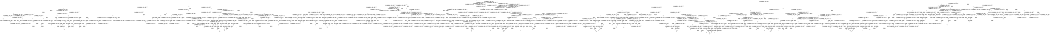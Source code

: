 digraph BCG {
size = "7, 10.5";
center = TRUE;
node [shape = circle];
0 [peripheries = 2];
0 -> 1 [label = "EX !0 !ATOMIC_EXCH_BRANCH (1, +1, TRUE, +0, 2, TRUE) !{0}"];
0 -> 2 [label = "EX !2 !ATOMIC_EXCH_BRANCH (1, +0, FALSE, +0, 1, TRUE) !{0}"];
0 -> 3 [label = "EX !1 !ATOMIC_EXCH_BRANCH (1, +0, TRUE, +0, 1, TRUE) !{0}"];
0 -> 4 [label = "EX !0 !ATOMIC_EXCH_BRANCH (1, +1, TRUE, +0, 2, TRUE) !{0}"];
1 -> 5 [label = "EX !2 !ATOMIC_EXCH_BRANCH (1, +0, FALSE, +0, 1, FALSE) !{0}"];
1 -> 6 [label = "EX !1 !ATOMIC_EXCH_BRANCH (1, +0, TRUE, +0, 1, FALSE) !{0}"];
1 -> 7 [label = "TERMINATE !0"];
2 -> 2 [label = "EX !2 !ATOMIC_EXCH_BRANCH (1, +0, FALSE, +0, 1, TRUE) !{0, 2}"];
2 -> 8 [label = "EX !0 !ATOMIC_EXCH_BRANCH (1, +1, TRUE, +0, 2, TRUE) !{0, 2}"];
2 -> 9 [label = "EX !1 !ATOMIC_EXCH_BRANCH (1, +0, TRUE, +0, 1, TRUE) !{0, 2}"];
2 -> 10 [label = "EX !0 !ATOMIC_EXCH_BRANCH (1, +1, TRUE, +0, 2, TRUE) !{0, 2}"];
3 -> 3 [label = "EX !1 !ATOMIC_EXCH_BRANCH (1, +0, TRUE, +0, 1, TRUE) !{0, 1}"];
3 -> 11 [label = "EX !0 !ATOMIC_EXCH_BRANCH (1, +1, TRUE, +0, 2, TRUE) !{0, 1}"];
3 -> 12 [label = "EX !2 !ATOMIC_EXCH_BRANCH (1, +0, FALSE, +0, 1, TRUE) !{0, 1}"];
3 -> 13 [label = "EX !0 !ATOMIC_EXCH_BRANCH (1, +1, TRUE, +0, 2, TRUE) !{0, 1}"];
4 -> 14 [label = "EX !2 !ATOMIC_EXCH_BRANCH (1, +0, FALSE, +0, 1, FALSE) !{0}"];
4 -> 15 [label = "EX !1 !ATOMIC_EXCH_BRANCH (1, +0, TRUE, +0, 1, FALSE) !{0}"];
4 -> 16 [label = "TERMINATE !0"];
5 -> 17 [label = "EX !1 !ATOMIC_EXCH_BRANCH (1, +0, TRUE, +0, 1, FALSE) !{0, 2}"];
5 -> 18 [label = "TERMINATE !0"];
5 -> 19 [label = "TERMINATE !2"];
6 -> 20 [label = "EX !1 !ATOMIC_EXCH_BRANCH (1, +1, TRUE, +0, 3, TRUE) !{0, 1}"];
6 -> 21 [label = "EX !2 !ATOMIC_EXCH_BRANCH (1, +0, FALSE, +0, 1, TRUE) !{0, 1}"];
6 -> 22 [label = "TERMINATE !0"];
7 -> 23 [label = "EX !1 !ATOMIC_EXCH_BRANCH (1, +0, TRUE, +0, 1, FALSE) !{1}"];
7 -> 24 [label = "EX !2 !ATOMIC_EXCH_BRANCH (1, +0, FALSE, +0, 1, FALSE) !{1}"];
7 -> 25 [label = "EX !1 !ATOMIC_EXCH_BRANCH (1, +0, TRUE, +0, 1, FALSE) !{1}"];
8 -> 5 [label = "EX !2 !ATOMIC_EXCH_BRANCH (1, +0, FALSE, +0, 1, FALSE) !{0, 2}"];
8 -> 26 [label = "EX !1 !ATOMIC_EXCH_BRANCH (1, +0, TRUE, +0, 1, FALSE) !{0, 2}"];
8 -> 27 [label = "TERMINATE !0"];
9 -> 9 [label = "EX !1 !ATOMIC_EXCH_BRANCH (1, +0, TRUE, +0, 1, TRUE) !{0, 1, 2}"];
9 -> 12 [label = "EX !2 !ATOMIC_EXCH_BRANCH (1, +0, FALSE, +0, 1, TRUE) !{0, 1, 2}"];
9 -> 28 [label = "EX !0 !ATOMIC_EXCH_BRANCH (1, +1, TRUE, +0, 2, TRUE) !{0, 1, 2}"];
9 -> 29 [label = "EX !0 !ATOMIC_EXCH_BRANCH (1, +1, TRUE, +0, 2, TRUE) !{0, 1, 2}"];
10 -> 30 [label = "EX !2 !ATOMIC_EXCH_BRANCH (1, +0, FALSE, +0, 1, FALSE) !{0, 2}"];
10 -> 31 [label = "EX !2 !ATOMIC_EXCH_BRANCH (1, +0, FALSE, +0, 1, FALSE) !{0, 2}"];
10 -> 32 [label = "EX !1 !ATOMIC_EXCH_BRANCH (1, +0, TRUE, +0, 1, FALSE) !{0, 2}"];
10 -> 33 [label = "TERMINATE !0"];
11 -> 6 [label = "EX !1 !ATOMIC_EXCH_BRANCH (1, +0, TRUE, +0, 1, FALSE) !{0, 1}"];
11 -> 34 [label = "EX !2 !ATOMIC_EXCH_BRANCH (1, +0, FALSE, +0, 1, FALSE) !{0, 1}"];
11 -> 35 [label = "TERMINATE !0"];
12 -> 9 [label = "EX !1 !ATOMIC_EXCH_BRANCH (1, +0, TRUE, +0, 1, TRUE) !{0, 1, 2}"];
12 -> 12 [label = "EX !2 !ATOMIC_EXCH_BRANCH (1, +0, FALSE, +0, 1, TRUE) !{0, 1, 2}"];
12 -> 28 [label = "EX !0 !ATOMIC_EXCH_BRANCH (1, +1, TRUE, +0, 2, TRUE) !{0, 1, 2}"];
12 -> 29 [label = "EX !0 !ATOMIC_EXCH_BRANCH (1, +1, TRUE, +0, 2, TRUE) !{0, 1, 2}"];
13 -> 36 [label = "EX !1 !ATOMIC_EXCH_BRANCH (1, +0, TRUE, +0, 1, FALSE) !{0, 1}"];
13 -> 37 [label = "EX !1 !ATOMIC_EXCH_BRANCH (1, +0, TRUE, +0, 1, FALSE) !{0, 1}"];
13 -> 38 [label = "EX !2 !ATOMIC_EXCH_BRANCH (1, +0, FALSE, +0, 1, FALSE) !{0, 1}"];
13 -> 39 [label = "TERMINATE !0"];
14 -> 40 [label = "EX !1 !ATOMIC_EXCH_BRANCH (1, +0, TRUE, +0, 1, FALSE) !{0, 2}"];
14 -> 41 [label = "TERMINATE !0"];
14 -> 42 [label = "TERMINATE !2"];
15 -> 43 [label = "EX !1 !ATOMIC_EXCH_BRANCH (1, +1, TRUE, +0, 3, TRUE) !{0, 1}"];
15 -> 44 [label = "EX !2 !ATOMIC_EXCH_BRANCH (1, +0, FALSE, +0, 1, TRUE) !{0, 1}"];
15 -> 45 [label = "TERMINATE !0"];
16 -> 46 [label = "EX !1 !ATOMIC_EXCH_BRANCH (1, +0, TRUE, +0, 1, FALSE) !{1}"];
16 -> 47 [label = "EX !2 !ATOMIC_EXCH_BRANCH (1, +0, FALSE, +0, 1, FALSE) !{1}"];
17 -> 48 [label = "EX !1 !ATOMIC_EXCH_BRANCH (1, +1, TRUE, +0, 3, TRUE) !{0, 1, 2}"];
17 -> 49 [label = "TERMINATE !0"];
17 -> 50 [label = "TERMINATE !2"];
18 -> 51 [label = "EX !1 !ATOMIC_EXCH_BRANCH (1, +0, TRUE, +0, 1, FALSE) !{1, 2}"];
18 -> 52 [label = "TERMINATE !2"];
18 -> 53 [label = "EX !1 !ATOMIC_EXCH_BRANCH (1, +0, TRUE, +0, 1, FALSE) !{1, 2}"];
19 -> 54 [label = "EX !1 !ATOMIC_EXCH_BRANCH (1, +0, TRUE, +0, 1, FALSE) !{0}"];
19 -> 55 [label = "TERMINATE !0"];
20 -> 56 [label = "EX !2 !ATOMIC_EXCH_BRANCH (1, +0, FALSE, +0, 1, FALSE) !{0, 1}"];
20 -> 57 [label = "TERMINATE !0"];
20 -> 58 [label = "TERMINATE !1"];
21 -> 59 [label = "EX !1 !ATOMIC_EXCH_BRANCH (1, +1, TRUE, +0, 3, TRUE) !{0, 1, 2}"];
21 -> 21 [label = "EX !2 !ATOMIC_EXCH_BRANCH (1, +0, FALSE, +0, 1, TRUE) !{0, 1, 2}"];
21 -> 60 [label = "TERMINATE !0"];
22 -> 61 [label = "EX !1 !ATOMIC_EXCH_BRANCH (1, +1, TRUE, +0, 3, TRUE) !{1}"];
22 -> 62 [label = "EX !2 !ATOMIC_EXCH_BRANCH (1, +0, FALSE, +0, 1, TRUE) !{1}"];
22 -> 63 [label = "EX !1 !ATOMIC_EXCH_BRANCH (1, +1, TRUE, +0, 3, TRUE) !{1}"];
23 -> 61 [label = "EX !1 !ATOMIC_EXCH_BRANCH (1, +1, TRUE, +0, 3, TRUE) !{1}"];
23 -> 62 [label = "EX !2 !ATOMIC_EXCH_BRANCH (1, +0, FALSE, +0, 1, TRUE) !{1}"];
23 -> 63 [label = "EX !1 !ATOMIC_EXCH_BRANCH (1, +1, TRUE, +0, 3, TRUE) !{1}"];
24 -> 51 [label = "EX !1 !ATOMIC_EXCH_BRANCH (1, +0, TRUE, +0, 1, FALSE) !{1, 2}"];
24 -> 52 [label = "TERMINATE !2"];
24 -> 53 [label = "EX !1 !ATOMIC_EXCH_BRANCH (1, +0, TRUE, +0, 1, FALSE) !{1, 2}"];
25 -> 64 [label = "EX !2 !ATOMIC_EXCH_BRANCH (1, +0, FALSE, +0, 1, TRUE) !{1}"];
25 -> 63 [label = "EX !1 !ATOMIC_EXCH_BRANCH (1, +1, TRUE, +0, 3, TRUE) !{1}"];
26 -> 59 [label = "EX !1 !ATOMIC_EXCH_BRANCH (1, +1, TRUE, +0, 3, TRUE) !{0, 1, 2}"];
26 -> 21 [label = "EX !2 !ATOMIC_EXCH_BRANCH (1, +0, FALSE, +0, 1, TRUE) !{0, 1, 2}"];
26 -> 60 [label = "TERMINATE !0"];
27 -> 24 [label = "EX !2 !ATOMIC_EXCH_BRANCH (1, +0, FALSE, +0, 1, FALSE) !{1, 2}"];
27 -> 65 [label = "EX !1 !ATOMIC_EXCH_BRANCH (1, +0, TRUE, +0, 1, FALSE) !{1, 2}"];
27 -> 66 [label = "EX !1 !ATOMIC_EXCH_BRANCH (1, +0, TRUE, +0, 1, FALSE) !{1, 2}"];
28 -> 26 [label = "EX !1 !ATOMIC_EXCH_BRANCH (1, +0, TRUE, +0, 1, FALSE) !{0, 1, 2}"];
28 -> 34 [label = "EX !2 !ATOMIC_EXCH_BRANCH (1, +0, FALSE, +0, 1, FALSE) !{0, 1, 2}"];
28 -> 67 [label = "TERMINATE !0"];
29 -> 68 [label = "EX !1 !ATOMIC_EXCH_BRANCH (1, +0, TRUE, +0, 1, FALSE) !{0, 1, 2}"];
29 -> 69 [label = "EX !1 !ATOMIC_EXCH_BRANCH (1, +0, TRUE, +0, 1, FALSE) !{0, 1, 2}"];
29 -> 70 [label = "EX !2 !ATOMIC_EXCH_BRANCH (1, +0, FALSE, +0, 1, FALSE) !{0, 1, 2}"];
29 -> 71 [label = "TERMINATE !0"];
30 -> 72 [label = "EX !1 !ATOMIC_EXCH_BRANCH (1, +0, TRUE, +0, 1, FALSE) !{0, 2}"];
30 -> 73 [label = "TERMINATE !0"];
30 -> 74 [label = "TERMINATE !2"];
31 -> 75 [label = "EX !1 !ATOMIC_EXCH_BRANCH (1, +0, TRUE, +0, 1, FALSE) !{0, 2}"];
31 -> 76 [label = "TERMINATE !0"];
31 -> 77 [label = "TERMINATE !2"];
32 -> 78 [label = "EX !1 !ATOMIC_EXCH_BRANCH (1, +1, TRUE, +0, 3, TRUE) !{0, 1, 2}"];
32 -> 79 [label = "EX !2 !ATOMIC_EXCH_BRANCH (1, +0, FALSE, +0, 1, TRUE) !{0, 1, 2}"];
32 -> 80 [label = "TERMINATE !0"];
33 -> 81 [label = "EX !2 !ATOMIC_EXCH_BRANCH (1, +0, FALSE, +0, 1, FALSE) !{1, 2}"];
33 -> 82 [label = "EX !1 !ATOMIC_EXCH_BRANCH (1, +0, TRUE, +0, 1, FALSE) !{1, 2}"];
34 -> 17 [label = "EX !1 !ATOMIC_EXCH_BRANCH (1, +0, TRUE, +0, 1, FALSE) !{0, 1, 2}"];
34 -> 83 [label = "TERMINATE !0"];
34 -> 84 [label = "TERMINATE !2"];
35 -> 23 [label = "EX !1 !ATOMIC_EXCH_BRANCH (1, +0, TRUE, +0, 1, FALSE) !{1}"];
35 -> 85 [label = "EX !2 !ATOMIC_EXCH_BRANCH (1, +0, FALSE, +0, 1, FALSE) !{1}"];
35 -> 25 [label = "EX !1 !ATOMIC_EXCH_BRANCH (1, +0, TRUE, +0, 1, FALSE) !{1}"];
36 -> 86 [label = "EX !1 !ATOMIC_EXCH_BRANCH (1, +1, TRUE, +0, 3, TRUE) !{0, 1}"];
36 -> 87 [label = "EX !2 !ATOMIC_EXCH_BRANCH (1, +0, FALSE, +0, 1, TRUE) !{0, 1}"];
36 -> 88 [label = "TERMINATE !0"];
37 -> 86 [label = "EX !1 !ATOMIC_EXCH_BRANCH (1, +1, TRUE, +0, 3, TRUE) !{0, 1}"];
37 -> 89 [label = "EX !1 !ATOMIC_EXCH_BRANCH (1, +1, TRUE, +0, 3, TRUE) !{0, 1}"];
37 -> 90 [label = "EX !2 !ATOMIC_EXCH_BRANCH (1, +0, FALSE, +0, 1, TRUE) !{0, 1}"];
37 -> 91 [label = "TERMINATE !0"];
38 -> 92 [label = "EX !1 !ATOMIC_EXCH_BRANCH (1, +0, TRUE, +0, 1, FALSE) !{0, 1, 2}"];
38 -> 93 [label = "TERMINATE !0"];
38 -> 94 [label = "TERMINATE !2"];
39 -> 95 [label = "EX !1 !ATOMIC_EXCH_BRANCH (1, +0, TRUE, +0, 1, FALSE) !{1}"];
39 -> 96 [label = "EX !2 !ATOMIC_EXCH_BRANCH (1, +0, FALSE, +0, 1, FALSE) !{1}"];
40 -> 97 [label = "EX !1 !ATOMIC_EXCH_BRANCH (1, +1, TRUE, +0, 3, TRUE) !{0, 1, 2}"];
40 -> 98 [label = "TERMINATE !0"];
40 -> 99 [label = "TERMINATE !2"];
41 -> 100 [label = "EX !1 !ATOMIC_EXCH_BRANCH (1, +0, TRUE, +0, 1, FALSE) !{1, 2}"];
41 -> 101 [label = "TERMINATE !2"];
42 -> 102 [label = "EX !1 !ATOMIC_EXCH_BRANCH (1, +0, TRUE, +0, 1, FALSE) !{0}"];
42 -> 103 [label = "TERMINATE !0"];
43 -> 104 [label = "EX !2 !ATOMIC_EXCH_BRANCH (1, +0, FALSE, +0, 1, FALSE) !{0, 1}"];
43 -> 105 [label = "TERMINATE !0"];
43 -> 106 [label = "TERMINATE !1"];
44 -> 107 [label = "EX !1 !ATOMIC_EXCH_BRANCH (1, +1, TRUE, +0, 3, TRUE) !{0, 1, 2}"];
44 -> 44 [label = "EX !2 !ATOMIC_EXCH_BRANCH (1, +0, FALSE, +0, 1, TRUE) !{0, 1, 2}"];
44 -> 108 [label = "TERMINATE !0"];
45 -> 109 [label = "EX !1 !ATOMIC_EXCH_BRANCH (1, +1, TRUE, +0, 3, TRUE) !{1}"];
45 -> 110 [label = "EX !2 !ATOMIC_EXCH_BRANCH (1, +0, FALSE, +0, 1, TRUE) !{1}"];
46 -> 109 [label = "EX !1 !ATOMIC_EXCH_BRANCH (1, +1, TRUE, +0, 3, TRUE) !{1}"];
46 -> 110 [label = "EX !2 !ATOMIC_EXCH_BRANCH (1, +0, FALSE, +0, 1, TRUE) !{1}"];
47 -> 100 [label = "EX !1 !ATOMIC_EXCH_BRANCH (1, +0, TRUE, +0, 1, FALSE) !{1, 2}"];
47 -> 101 [label = "TERMINATE !2"];
48 -> 111 [label = "TERMINATE !0"];
48 -> 112 [label = "TERMINATE !2"];
48 -> 113 [label = "TERMINATE !1"];
49 -> 114 [label = "EX !1 !ATOMIC_EXCH_BRANCH (1, +1, TRUE, +0, 3, TRUE) !{1, 2}"];
49 -> 115 [label = "TERMINATE !2"];
49 -> 116 [label = "EX !1 !ATOMIC_EXCH_BRANCH (1, +1, TRUE, +0, 3, TRUE) !{1, 2}"];
50 -> 117 [label = "EX !1 !ATOMIC_EXCH_BRANCH (1, +1, TRUE, +0, 3, TRUE) !{0, 1}"];
50 -> 118 [label = "TERMINATE !0"];
51 -> 114 [label = "EX !1 !ATOMIC_EXCH_BRANCH (1, +1, TRUE, +0, 3, TRUE) !{1, 2}"];
51 -> 115 [label = "TERMINATE !2"];
51 -> 116 [label = "EX !1 !ATOMIC_EXCH_BRANCH (1, +1, TRUE, +0, 3, TRUE) !{1, 2}"];
52 -> 119 [label = "EX !1 !ATOMIC_EXCH_BRANCH (1, +0, TRUE, +0, 1, FALSE) !{1}"];
52 -> 120 [label = "EX !1 !ATOMIC_EXCH_BRANCH (1, +0, TRUE, +0, 1, FALSE) !{1}"];
53 -> 116 [label = "EX !1 !ATOMIC_EXCH_BRANCH (1, +1, TRUE, +0, 3, TRUE) !{1, 2}"];
53 -> 121 [label = "TERMINATE !2"];
54 -> 117 [label = "EX !1 !ATOMIC_EXCH_BRANCH (1, +1, TRUE, +0, 3, TRUE) !{0, 1}"];
54 -> 118 [label = "TERMINATE !0"];
55 -> 119 [label = "EX !1 !ATOMIC_EXCH_BRANCH (1, +0, TRUE, +0, 1, FALSE) !{1}"];
55 -> 120 [label = "EX !1 !ATOMIC_EXCH_BRANCH (1, +0, TRUE, +0, 1, FALSE) !{1}"];
56 -> 111 [label = "TERMINATE !0"];
56 -> 112 [label = "TERMINATE !2"];
56 -> 113 [label = "TERMINATE !1"];
57 -> 122 [label = "EX !2 !ATOMIC_EXCH_BRANCH (1, +0, FALSE, +0, 1, FALSE) !{1}"];
57 -> 123 [label = "TERMINATE !1"];
58 -> 124 [label = "EX !2 !ATOMIC_EXCH_BRANCH (1, +0, FALSE, +0, 1, FALSE) !{0}"];
58 -> 125 [label = "TERMINATE !0"];
59 -> 56 [label = "EX !2 !ATOMIC_EXCH_BRANCH (1, +0, FALSE, +0, 1, FALSE) !{0, 1, 2}"];
59 -> 126 [label = "TERMINATE !0"];
59 -> 127 [label = "TERMINATE !1"];
60 -> 128 [label = "EX !1 !ATOMIC_EXCH_BRANCH (1, +1, TRUE, +0, 3, TRUE) !{1, 2}"];
60 -> 62 [label = "EX !2 !ATOMIC_EXCH_BRANCH (1, +0, FALSE, +0, 1, TRUE) !{1, 2}"];
60 -> 129 [label = "EX !1 !ATOMIC_EXCH_BRANCH (1, +1, TRUE, +0, 3, TRUE) !{1, 2}"];
61 -> 122 [label = "EX !2 !ATOMIC_EXCH_BRANCH (1, +0, FALSE, +0, 1, FALSE) !{1}"];
61 -> 123 [label = "TERMINATE !1"];
62 -> 128 [label = "EX !1 !ATOMIC_EXCH_BRANCH (1, +1, TRUE, +0, 3, TRUE) !{1, 2}"];
62 -> 62 [label = "EX !2 !ATOMIC_EXCH_BRANCH (1, +0, FALSE, +0, 1, TRUE) !{1, 2}"];
62 -> 129 [label = "EX !1 !ATOMIC_EXCH_BRANCH (1, +1, TRUE, +0, 3, TRUE) !{1, 2}"];
63 -> 130 [label = "EX !2 !ATOMIC_EXCH_BRANCH (1, +0, FALSE, +0, 1, FALSE) !{1}"];
63 -> 131 [label = "TERMINATE !1"];
64 -> 132 [label = "EX !1 !ATOMIC_EXCH_BRANCH (1, +1, TRUE, +0, 3, TRUE) !{1, 2}"];
64 -> 64 [label = "EX !2 !ATOMIC_EXCH_BRANCH (1, +0, FALSE, +0, 1, TRUE) !{1, 2}"];
65 -> 128 [label = "EX !1 !ATOMIC_EXCH_BRANCH (1, +1, TRUE, +0, 3, TRUE) !{1, 2}"];
65 -> 62 [label = "EX !2 !ATOMIC_EXCH_BRANCH (1, +0, FALSE, +0, 1, TRUE) !{1, 2}"];
65 -> 129 [label = "EX !1 !ATOMIC_EXCH_BRANCH (1, +1, TRUE, +0, 3, TRUE) !{1, 2}"];
66 -> 133 [label = "EX !2 !ATOMIC_EXCH_BRANCH (1, +0, FALSE, +0, 1, TRUE) !{1, 2}"];
66 -> 129 [label = "EX !1 !ATOMIC_EXCH_BRANCH (1, +1, TRUE, +0, 3, TRUE) !{1, 2}"];
66 -> 134 [label = "EX !2 !ATOMIC_EXCH_BRANCH (1, +0, FALSE, +0, 1, TRUE) !{1, 2}"];
67 -> 65 [label = "EX !1 !ATOMIC_EXCH_BRANCH (1, +0, TRUE, +0, 1, FALSE) !{1, 2}"];
67 -> 85 [label = "EX !2 !ATOMIC_EXCH_BRANCH (1, +0, FALSE, +0, 1, FALSE) !{1, 2}"];
67 -> 66 [label = "EX !1 !ATOMIC_EXCH_BRANCH (1, +0, TRUE, +0, 1, FALSE) !{1, 2}"];
68 -> 135 [label = "EX !2 !ATOMIC_EXCH_BRANCH (1, +0, FALSE, +0, 1, TRUE) !{0, 1, 2}"];
68 -> 136 [label = "EX !1 !ATOMIC_EXCH_BRANCH (1, +1, TRUE, +0, 3, TRUE) !{0, 1, 2}"];
68 -> 137 [label = "EX !2 !ATOMIC_EXCH_BRANCH (1, +0, FALSE, +0, 1, TRUE) !{0, 1, 2}"];
68 -> 138 [label = "TERMINATE !0"];
69 -> 136 [label = "EX !1 !ATOMIC_EXCH_BRANCH (1, +1, TRUE, +0, 3, TRUE) !{0, 1, 2}"];
69 -> 139 [label = "EX !1 !ATOMIC_EXCH_BRANCH (1, +1, TRUE, +0, 3, TRUE) !{0, 1, 2}"];
69 -> 140 [label = "EX !2 !ATOMIC_EXCH_BRANCH (1, +0, FALSE, +0, 1, TRUE) !{0, 1, 2}"];
69 -> 141 [label = "TERMINATE !0"];
70 -> 142 [label = "EX !1 !ATOMIC_EXCH_BRANCH (1, +0, TRUE, +0, 1, FALSE) !{0, 1, 2}"];
70 -> 143 [label = "EX !1 !ATOMIC_EXCH_BRANCH (1, +0, TRUE, +0, 1, FALSE) !{0, 1, 2}"];
70 -> 144 [label = "TERMINATE !0"];
70 -> 145 [label = "TERMINATE !2"];
71 -> 146 [label = "EX !1 !ATOMIC_EXCH_BRANCH (1, +0, TRUE, +0, 1, FALSE) !{1, 2}"];
71 -> 147 [label = "EX !2 !ATOMIC_EXCH_BRANCH (1, +0, FALSE, +0, 1, FALSE) !{1, 2}"];
72 -> 148 [label = "EX !1 !ATOMIC_EXCH_BRANCH (1, +1, TRUE, +0, 3, TRUE) !{0, 1, 2}"];
72 -> 149 [label = "TERMINATE !0"];
72 -> 150 [label = "TERMINATE !2"];
73 -> 151 [label = "EX !1 !ATOMIC_EXCH_BRANCH (1, +0, TRUE, +0, 1, FALSE) !{1, 2}"];
73 -> 152 [label = "TERMINATE !2"];
74 -> 153 [label = "EX !1 !ATOMIC_EXCH_BRANCH (1, +0, TRUE, +0, 1, FALSE) !{0}"];
74 -> 154 [label = "TERMINATE !0"];
75 -> 155 [label = "EX !1 !ATOMIC_EXCH_BRANCH (1, +1, TRUE, +0, 3, TRUE) !{0, 1, 2}"];
75 -> 156 [label = "TERMINATE !0"];
75 -> 157 [label = "TERMINATE !2"];
76 -> 158 [label = "EX !1 !ATOMIC_EXCH_BRANCH (1, +0, TRUE, +0, 1, FALSE) !{1, 2}"];
76 -> 159 [label = "TERMINATE !2"];
77 -> 160 [label = "EX !1 !ATOMIC_EXCH_BRANCH (1, +0, TRUE, +0, 1, FALSE) !{0}"];
77 -> 161 [label = "TERMINATE !0"];
78 -> 162 [label = "EX !2 !ATOMIC_EXCH_BRANCH (1, +0, FALSE, +0, 1, FALSE) !{0, 1, 2}"];
78 -> 163 [label = "TERMINATE !0"];
78 -> 164 [label = "TERMINATE !1"];
79 -> 78 [label = "EX !1 !ATOMIC_EXCH_BRANCH (1, +1, TRUE, +0, 3, TRUE) !{0, 1, 2}"];
79 -> 79 [label = "EX !2 !ATOMIC_EXCH_BRANCH (1, +0, FALSE, +0, 1, TRUE) !{0, 1, 2}"];
79 -> 80 [label = "TERMINATE !0"];
80 -> 165 [label = "EX !1 !ATOMIC_EXCH_BRANCH (1, +1, TRUE, +0, 3, TRUE) !{1, 2}"];
80 -> 166 [label = "EX !2 !ATOMIC_EXCH_BRANCH (1, +0, FALSE, +0, 1, TRUE) !{1, 2}"];
81 -> 158 [label = "EX !1 !ATOMIC_EXCH_BRANCH (1, +0, TRUE, +0, 1, FALSE) !{1, 2}"];
81 -> 159 [label = "TERMINATE !2"];
82 -> 165 [label = "EX !1 !ATOMIC_EXCH_BRANCH (1, +1, TRUE, +0, 3, TRUE) !{1, 2}"];
82 -> 166 [label = "EX !2 !ATOMIC_EXCH_BRANCH (1, +0, FALSE, +0, 1, TRUE) !{1, 2}"];
83 -> 51 [label = "EX !1 !ATOMIC_EXCH_BRANCH (1, +0, TRUE, +0, 1, FALSE) !{1, 2}"];
83 -> 167 [label = "TERMINATE !2"];
83 -> 53 [label = "EX !1 !ATOMIC_EXCH_BRANCH (1, +0, TRUE, +0, 1, FALSE) !{1, 2}"];
84 -> 54 [label = "EX !1 !ATOMIC_EXCH_BRANCH (1, +0, TRUE, +0, 1, FALSE) !{0, 1}"];
84 -> 168 [label = "TERMINATE !0"];
85 -> 51 [label = "EX !1 !ATOMIC_EXCH_BRANCH (1, +0, TRUE, +0, 1, FALSE) !{1, 2}"];
85 -> 167 [label = "TERMINATE !2"];
85 -> 53 [label = "EX !1 !ATOMIC_EXCH_BRANCH (1, +0, TRUE, +0, 1, FALSE) !{1, 2}"];
86 -> 169 [label = "EX !2 !ATOMIC_EXCH_BRANCH (1, +0, FALSE, +0, 1, FALSE) !{0, 1}"];
86 -> 170 [label = "TERMINATE !0"];
86 -> 171 [label = "TERMINATE !1"];
87 -> 172 [label = "EX !1 !ATOMIC_EXCH_BRANCH (1, +1, TRUE, +0, 3, TRUE) !{0, 1, 2}"];
87 -> 87 [label = "EX !2 !ATOMIC_EXCH_BRANCH (1, +0, FALSE, +0, 1, TRUE) !{0, 1, 2}"];
87 -> 173 [label = "TERMINATE !0"];
88 -> 174 [label = "EX !1 !ATOMIC_EXCH_BRANCH (1, +1, TRUE, +0, 3, TRUE) !{1}"];
88 -> 175 [label = "EX !2 !ATOMIC_EXCH_BRANCH (1, +0, FALSE, +0, 1, TRUE) !{1}"];
89 -> 176 [label = "EX !2 !ATOMIC_EXCH_BRANCH (1, +0, FALSE, +0, 1, FALSE) !{0, 1}"];
89 -> 177 [label = "TERMINATE !0"];
89 -> 178 [label = "TERMINATE !1"];
90 -> 179 [label = "EX !1 !ATOMIC_EXCH_BRANCH (1, +1, TRUE, +0, 3, TRUE) !{0, 1, 2}"];
90 -> 90 [label = "EX !2 !ATOMIC_EXCH_BRANCH (1, +0, FALSE, +0, 1, TRUE) !{0, 1, 2}"];
90 -> 180 [label = "TERMINATE !0"];
91 -> 181 [label = "EX !1 !ATOMIC_EXCH_BRANCH (1, +1, TRUE, +0, 3, TRUE) !{1}"];
91 -> 182 [label = "EX !2 !ATOMIC_EXCH_BRANCH (1, +0, FALSE, +0, 1, TRUE) !{1}"];
92 -> 183 [label = "EX !1 !ATOMIC_EXCH_BRANCH (1, +1, TRUE, +0, 3, TRUE) !{0, 1, 2}"];
92 -> 184 [label = "TERMINATE !0"];
92 -> 185 [label = "TERMINATE !2"];
93 -> 186 [label = "EX !1 !ATOMIC_EXCH_BRANCH (1, +0, TRUE, +0, 1, FALSE) !{1, 2}"];
93 -> 187 [label = "TERMINATE !2"];
94 -> 188 [label = "EX !1 !ATOMIC_EXCH_BRANCH (1, +0, TRUE, +0, 1, FALSE) !{0, 1}"];
94 -> 189 [label = "EX !1 !ATOMIC_EXCH_BRANCH (1, +0, TRUE, +0, 1, FALSE) !{0, 1}"];
94 -> 190 [label = "TERMINATE !0"];
95 -> 181 [label = "EX !1 !ATOMIC_EXCH_BRANCH (1, +1, TRUE, +0, 3, TRUE) !{1}"];
95 -> 182 [label = "EX !2 !ATOMIC_EXCH_BRANCH (1, +0, FALSE, +0, 1, TRUE) !{1}"];
96 -> 186 [label = "EX !1 !ATOMIC_EXCH_BRANCH (1, +0, TRUE, +0, 1, FALSE) !{1, 2}"];
96 -> 187 [label = "TERMINATE !2"];
97 -> 191 [label = "TERMINATE !0"];
97 -> 192 [label = "TERMINATE !2"];
97 -> 193 [label = "TERMINATE !1"];
98 -> 194 [label = "EX !1 !ATOMIC_EXCH_BRANCH (1, +1, TRUE, +0, 3, TRUE) !{1, 2}"];
98 -> 195 [label = "TERMINATE !2"];
99 -> 196 [label = "EX !1 !ATOMIC_EXCH_BRANCH (1, +1, TRUE, +0, 3, TRUE) !{0, 1}"];
99 -> 197 [label = "TERMINATE !0"];
100 -> 194 [label = "EX !1 !ATOMIC_EXCH_BRANCH (1, +1, TRUE, +0, 3, TRUE) !{1, 2}"];
100 -> 195 [label = "TERMINATE !2"];
101 -> 198 [label = "EX !1 !ATOMIC_EXCH_BRANCH (1, +0, TRUE, +0, 1, FALSE) !{1}"];
102 -> 196 [label = "EX !1 !ATOMIC_EXCH_BRANCH (1, +1, TRUE, +0, 3, TRUE) !{0, 1}"];
102 -> 197 [label = "TERMINATE !0"];
103 -> 198 [label = "EX !1 !ATOMIC_EXCH_BRANCH (1, +0, TRUE, +0, 1, FALSE) !{1}"];
104 -> 191 [label = "TERMINATE !0"];
104 -> 192 [label = "TERMINATE !2"];
104 -> 193 [label = "TERMINATE !1"];
105 -> 199 [label = "EX !2 !ATOMIC_EXCH_BRANCH (1, +0, FALSE, +0, 1, FALSE) !{1}"];
105 -> 200 [label = "TERMINATE !1"];
106 -> 201 [label = "EX !2 !ATOMIC_EXCH_BRANCH (1, +0, FALSE, +0, 1, FALSE) !{0}"];
106 -> 202 [label = "TERMINATE !0"];
107 -> 104 [label = "EX !2 !ATOMIC_EXCH_BRANCH (1, +0, FALSE, +0, 1, FALSE) !{0, 1, 2}"];
107 -> 203 [label = "TERMINATE !0"];
107 -> 204 [label = "TERMINATE !1"];
108 -> 205 [label = "EX !1 !ATOMIC_EXCH_BRANCH (1, +1, TRUE, +0, 3, TRUE) !{1, 2}"];
108 -> 110 [label = "EX !2 !ATOMIC_EXCH_BRANCH (1, +0, FALSE, +0, 1, TRUE) !{1, 2}"];
109 -> 199 [label = "EX !2 !ATOMIC_EXCH_BRANCH (1, +0, FALSE, +0, 1, FALSE) !{1}"];
109 -> 200 [label = "TERMINATE !1"];
110 -> 205 [label = "EX !1 !ATOMIC_EXCH_BRANCH (1, +1, TRUE, +0, 3, TRUE) !{1, 2}"];
110 -> 110 [label = "EX !2 !ATOMIC_EXCH_BRANCH (1, +0, FALSE, +0, 1, TRUE) !{1, 2}"];
111 -> 206 [label = "TERMINATE !2"];
111 -> 207 [label = "TERMINATE !1"];
112 -> 208 [label = "TERMINATE !0"];
112 -> 209 [label = "TERMINATE !1"];
113 -> 210 [label = "TERMINATE !0"];
113 -> 211 [label = "TERMINATE !2"];
114 -> 206 [label = "TERMINATE !2"];
114 -> 207 [label = "TERMINATE !1"];
115 -> 212 [label = "EX !1 !ATOMIC_EXCH_BRANCH (1, +1, TRUE, +0, 3, TRUE) !{1}"];
115 -> 213 [label = "EX !1 !ATOMIC_EXCH_BRANCH (1, +1, TRUE, +0, 3, TRUE) !{1}"];
116 -> 214 [label = "TERMINATE !2"];
116 -> 215 [label = "TERMINATE !1"];
117 -> 208 [label = "TERMINATE !0"];
117 -> 209 [label = "TERMINATE !1"];
118 -> 212 [label = "EX !1 !ATOMIC_EXCH_BRANCH (1, +1, TRUE, +0, 3, TRUE) !{1}"];
118 -> 213 [label = "EX !1 !ATOMIC_EXCH_BRANCH (1, +1, TRUE, +0, 3, TRUE) !{1}"];
119 -> 212 [label = "EX !1 !ATOMIC_EXCH_BRANCH (1, +1, TRUE, +0, 3, TRUE) !{1}"];
119 -> 213 [label = "EX !1 !ATOMIC_EXCH_BRANCH (1, +1, TRUE, +0, 3, TRUE) !{1}"];
120 -> 213 [label = "EX !1 !ATOMIC_EXCH_BRANCH (1, +1, TRUE, +0, 3, TRUE) !{1}"];
121 -> 216 [label = "EX !1 !ATOMIC_EXCH_BRANCH (1, +1, TRUE, +0, 3, TRUE) !{1}"];
122 -> 206 [label = "TERMINATE !2"];
122 -> 207 [label = "TERMINATE !1"];
123 -> 217 [label = "EX !2 !ATOMIC_EXCH_BRANCH (1, +0, FALSE, +0, 1, FALSE) !{2}"];
123 -> 218 [label = "EX !2 !ATOMIC_EXCH_BRANCH (1, +0, FALSE, +0, 1, FALSE) !{2}"];
124 -> 210 [label = "TERMINATE !0"];
124 -> 211 [label = "TERMINATE !2"];
125 -> 219 [label = "EX !2 !ATOMIC_EXCH_BRANCH (1, +0, FALSE, +0, 1, FALSE) !{1, 2}"];
126 -> 122 [label = "EX !2 !ATOMIC_EXCH_BRANCH (1, +0, FALSE, +0, 1, FALSE) !{1, 2}"];
126 -> 220 [label = "TERMINATE !1"];
127 -> 124 [label = "EX !2 !ATOMIC_EXCH_BRANCH (1, +0, FALSE, +0, 1, FALSE) !{0, 2}"];
127 -> 221 [label = "TERMINATE !0"];
128 -> 122 [label = "EX !2 !ATOMIC_EXCH_BRANCH (1, +0, FALSE, +0, 1, FALSE) !{1, 2}"];
128 -> 220 [label = "TERMINATE !1"];
129 -> 222 [label = "EX !2 !ATOMIC_EXCH_BRANCH (1, +0, FALSE, +0, 1, FALSE) !{1, 2}"];
129 -> 223 [label = "EX !2 !ATOMIC_EXCH_BRANCH (1, +0, FALSE, +0, 1, FALSE) !{1, 2}"];
129 -> 224 [label = "TERMINATE !1"];
130 -> 225 [label = "TERMINATE !2"];
130 -> 226 [label = "TERMINATE !1"];
131 -> 227 [label = "EX !2 !ATOMIC_EXCH_BRANCH (1, +0, FALSE, +0, 1, FALSE) !{2}"];
132 -> 130 [label = "EX !2 !ATOMIC_EXCH_BRANCH (1, +0, FALSE, +0, 1, FALSE) !{1, 2}"];
132 -> 228 [label = "TERMINATE !1"];
133 -> 229 [label = "EX !1 !ATOMIC_EXCH_BRANCH (1, +1, TRUE, +0, 3, TRUE) !{1, 2}"];
133 -> 133 [label = "EX !2 !ATOMIC_EXCH_BRANCH (1, +0, FALSE, +0, 1, TRUE) !{1, 2}"];
133 -> 129 [label = "EX !1 !ATOMIC_EXCH_BRANCH (1, +1, TRUE, +0, 3, TRUE) !{1, 2}"];
134 -> 133 [label = "EX !2 !ATOMIC_EXCH_BRANCH (1, +0, FALSE, +0, 1, TRUE) !{1, 2}"];
134 -> 129 [label = "EX !1 !ATOMIC_EXCH_BRANCH (1, +1, TRUE, +0, 3, TRUE) !{1, 2}"];
134 -> 134 [label = "EX !2 !ATOMIC_EXCH_BRANCH (1, +0, FALSE, +0, 1, TRUE) !{1, 2}"];
135 -> 230 [label = "EX !1 !ATOMIC_EXCH_BRANCH (1, +1, TRUE, +0, 3, TRUE) !{0, 1, 2}"];
135 -> 135 [label = "EX !2 !ATOMIC_EXCH_BRANCH (1, +0, FALSE, +0, 1, TRUE) !{0, 1, 2}"];
135 -> 231 [label = "TERMINATE !0"];
136 -> 232 [label = "EX !2 !ATOMIC_EXCH_BRANCH (1, +0, FALSE, +0, 1, FALSE) !{0, 1, 2}"];
136 -> 233 [label = "EX !2 !ATOMIC_EXCH_BRANCH (1, +0, FALSE, +0, 1, FALSE) !{0, 1, 2}"];
136 -> 234 [label = "TERMINATE !0"];
136 -> 235 [label = "TERMINATE !1"];
137 -> 135 [label = "EX !2 !ATOMIC_EXCH_BRANCH (1, +0, FALSE, +0, 1, TRUE) !{0, 1, 2}"];
137 -> 136 [label = "EX !1 !ATOMIC_EXCH_BRANCH (1, +1, TRUE, +0, 3, TRUE) !{0, 1, 2}"];
137 -> 137 [label = "EX !2 !ATOMIC_EXCH_BRANCH (1, +0, FALSE, +0, 1, TRUE) !{0, 1, 2}"];
137 -> 138 [label = "TERMINATE !0"];
138 -> 236 [label = "EX !1 !ATOMIC_EXCH_BRANCH (1, +1, TRUE, +0, 3, TRUE) !{1, 2}"];
138 -> 237 [label = "EX !2 !ATOMIC_EXCH_BRANCH (1, +0, FALSE, +0, 1, TRUE) !{1, 2}"];
139 -> 238 [label = "EX !2 !ATOMIC_EXCH_BRANCH (1, +0, FALSE, +0, 1, FALSE) !{0, 1, 2}"];
139 -> 239 [label = "TERMINATE !0"];
139 -> 240 [label = "TERMINATE !1"];
140 -> 136 [label = "EX !1 !ATOMIC_EXCH_BRANCH (1, +1, TRUE, +0, 3, TRUE) !{0, 1, 2}"];
140 -> 139 [label = "EX !1 !ATOMIC_EXCH_BRANCH (1, +1, TRUE, +0, 3, TRUE) !{0, 1, 2}"];
140 -> 140 [label = "EX !2 !ATOMIC_EXCH_BRANCH (1, +0, FALSE, +0, 1, TRUE) !{0, 1, 2}"];
140 -> 141 [label = "TERMINATE !0"];
141 -> 241 [label = "EX !1 !ATOMIC_EXCH_BRANCH (1, +1, TRUE, +0, 3, TRUE) !{1, 2}"];
141 -> 242 [label = "EX !2 !ATOMIC_EXCH_BRANCH (1, +0, FALSE, +0, 1, TRUE) !{1, 2}"];
142 -> 243 [label = "EX !1 !ATOMIC_EXCH_BRANCH (1, +1, TRUE, +0, 3, TRUE) !{0, 1, 2}"];
142 -> 244 [label = "TERMINATE !0"];
142 -> 245 [label = "TERMINATE !2"];
143 -> 243 [label = "EX !1 !ATOMIC_EXCH_BRANCH (1, +1, TRUE, +0, 3, TRUE) !{0, 1, 2}"];
143 -> 246 [label = "EX !1 !ATOMIC_EXCH_BRANCH (1, +1, TRUE, +0, 3, TRUE) !{0, 1, 2}"];
143 -> 247 [label = "TERMINATE !0"];
143 -> 248 [label = "TERMINATE !2"];
144 -> 249 [label = "EX !1 !ATOMIC_EXCH_BRANCH (1, +0, TRUE, +0, 1, FALSE) !{1, 2}"];
144 -> 250 [label = "TERMINATE !2"];
145 -> 251 [label = "EX !1 !ATOMIC_EXCH_BRANCH (1, +0, TRUE, +0, 1, FALSE) !{0, 1}"];
145 -> 252 [label = "TERMINATE !0"];
146 -> 241 [label = "EX !1 !ATOMIC_EXCH_BRANCH (1, +1, TRUE, +0, 3, TRUE) !{1, 2}"];
146 -> 242 [label = "EX !2 !ATOMIC_EXCH_BRANCH (1, +0, FALSE, +0, 1, TRUE) !{1, 2}"];
147 -> 249 [label = "EX !1 !ATOMIC_EXCH_BRANCH (1, +0, TRUE, +0, 1, FALSE) !{1, 2}"];
147 -> 250 [label = "TERMINATE !2"];
148 -> 253 [label = "TERMINATE !0"];
148 -> 254 [label = "TERMINATE !2"];
148 -> 255 [label = "TERMINATE !1"];
149 -> 256 [label = "EX !1 !ATOMIC_EXCH_BRANCH (1, +1, TRUE, +0, 3, TRUE) !{1, 2}"];
149 -> 257 [label = "TERMINATE !2"];
150 -> 258 [label = "EX !1 !ATOMIC_EXCH_BRANCH (1, +1, TRUE, +0, 3, TRUE) !{0, 1}"];
150 -> 259 [label = "TERMINATE !0"];
151 -> 256 [label = "EX !1 !ATOMIC_EXCH_BRANCH (1, +1, TRUE, +0, 3, TRUE) !{1, 2}"];
151 -> 257 [label = "TERMINATE !2"];
152 -> 260 [label = "EX !1 !ATOMIC_EXCH_BRANCH (1, +0, TRUE, +0, 1, FALSE) !{1}"];
153 -> 258 [label = "EX !1 !ATOMIC_EXCH_BRANCH (1, +1, TRUE, +0, 3, TRUE) !{0, 1}"];
153 -> 259 [label = "TERMINATE !0"];
154 -> 260 [label = "EX !1 !ATOMIC_EXCH_BRANCH (1, +0, TRUE, +0, 1, FALSE) !{1}"];
155 -> 261 [label = "TERMINATE !0"];
155 -> 262 [label = "TERMINATE !2"];
155 -> 263 [label = "TERMINATE !1"];
156 -> 264 [label = "EX !1 !ATOMIC_EXCH_BRANCH (1, +1, TRUE, +0, 3, TRUE) !{1, 2}"];
156 -> 265 [label = "TERMINATE !2"];
157 -> 266 [label = "EX !1 !ATOMIC_EXCH_BRANCH (1, +1, TRUE, +0, 3, TRUE) !{0, 1}"];
157 -> 267 [label = "TERMINATE !0"];
158 -> 264 [label = "EX !1 !ATOMIC_EXCH_BRANCH (1, +1, TRUE, +0, 3, TRUE) !{1, 2}"];
158 -> 265 [label = "TERMINATE !2"];
159 -> 268 [label = "EX !1 !ATOMIC_EXCH_BRANCH (1, +0, TRUE, +0, 1, FALSE) !{1}"];
160 -> 266 [label = "EX !1 !ATOMIC_EXCH_BRANCH (1, +1, TRUE, +0, 3, TRUE) !{0, 1}"];
160 -> 267 [label = "TERMINATE !0"];
161 -> 268 [label = "EX !1 !ATOMIC_EXCH_BRANCH (1, +0, TRUE, +0, 1, FALSE) !{1}"];
162 -> 261 [label = "TERMINATE !0"];
162 -> 262 [label = "TERMINATE !2"];
162 -> 263 [label = "TERMINATE !1"];
163 -> 269 [label = "EX !2 !ATOMIC_EXCH_BRANCH (1, +0, FALSE, +0, 1, FALSE) !{1, 2}"];
163 -> 270 [label = "TERMINATE !1"];
164 -> 271 [label = "EX !2 !ATOMIC_EXCH_BRANCH (1, +0, FALSE, +0, 1, FALSE) !{0, 2}"];
164 -> 272 [label = "EX !2 !ATOMIC_EXCH_BRANCH (1, +0, FALSE, +0, 1, FALSE) !{0, 2}"];
164 -> 273 [label = "TERMINATE !0"];
165 -> 269 [label = "EX !2 !ATOMIC_EXCH_BRANCH (1, +0, FALSE, +0, 1, FALSE) !{1, 2}"];
165 -> 270 [label = "TERMINATE !1"];
166 -> 165 [label = "EX !1 !ATOMIC_EXCH_BRANCH (1, +1, TRUE, +0, 3, TRUE) !{1, 2}"];
166 -> 166 [label = "EX !2 !ATOMIC_EXCH_BRANCH (1, +0, FALSE, +0, 1, TRUE) !{1, 2}"];
167 -> 119 [label = "EX !1 !ATOMIC_EXCH_BRANCH (1, +0, TRUE, +0, 1, FALSE) !{1}"];
167 -> 120 [label = "EX !1 !ATOMIC_EXCH_BRANCH (1, +0, TRUE, +0, 1, FALSE) !{1}"];
168 -> 119 [label = "EX !1 !ATOMIC_EXCH_BRANCH (1, +0, TRUE, +0, 1, FALSE) !{1}"];
168 -> 120 [label = "EX !1 !ATOMIC_EXCH_BRANCH (1, +0, TRUE, +0, 1, FALSE) !{1}"];
169 -> 274 [label = "TERMINATE !0"];
169 -> 275 [label = "TERMINATE !2"];
169 -> 276 [label = "TERMINATE !1"];
170 -> 277 [label = "EX !2 !ATOMIC_EXCH_BRANCH (1, +0, FALSE, +0, 1, FALSE) !{1}"];
170 -> 278 [label = "TERMINATE !1"];
171 -> 279 [label = "EX !2 !ATOMIC_EXCH_BRANCH (1, +0, FALSE, +0, 1, FALSE) !{0}"];
171 -> 280 [label = "TERMINATE !0"];
172 -> 169 [label = "EX !2 !ATOMIC_EXCH_BRANCH (1, +0, FALSE, +0, 1, FALSE) !{0, 1, 2}"];
172 -> 281 [label = "TERMINATE !0"];
172 -> 282 [label = "TERMINATE !1"];
173 -> 283 [label = "EX !1 !ATOMIC_EXCH_BRANCH (1, +1, TRUE, +0, 3, TRUE) !{1, 2}"];
173 -> 175 [label = "EX !2 !ATOMIC_EXCH_BRANCH (1, +0, FALSE, +0, 1, TRUE) !{1, 2}"];
174 -> 277 [label = "EX !2 !ATOMIC_EXCH_BRANCH (1, +0, FALSE, +0, 1, FALSE) !{1}"];
174 -> 278 [label = "TERMINATE !1"];
175 -> 283 [label = "EX !1 !ATOMIC_EXCH_BRANCH (1, +1, TRUE, +0, 3, TRUE) !{1, 2}"];
175 -> 175 [label = "EX !2 !ATOMIC_EXCH_BRANCH (1, +0, FALSE, +0, 1, TRUE) !{1, 2}"];
176 -> 284 [label = "TERMINATE !0"];
176 -> 285 [label = "TERMINATE !2"];
176 -> 286 [label = "TERMINATE !1"];
177 -> 287 [label = "EX !2 !ATOMIC_EXCH_BRANCH (1, +0, FALSE, +0, 1, FALSE) !{1}"];
177 -> 288 [label = "TERMINATE !1"];
178 -> 289 [label = "EX !2 !ATOMIC_EXCH_BRANCH (1, +0, FALSE, +0, 1, FALSE) !{0}"];
178 -> 290 [label = "TERMINATE !0"];
179 -> 176 [label = "EX !2 !ATOMIC_EXCH_BRANCH (1, +0, FALSE, +0, 1, FALSE) !{0, 1, 2}"];
179 -> 291 [label = "TERMINATE !0"];
179 -> 292 [label = "TERMINATE !1"];
180 -> 293 [label = "EX !1 !ATOMIC_EXCH_BRANCH (1, +1, TRUE, +0, 3, TRUE) !{1, 2}"];
180 -> 182 [label = "EX !2 !ATOMIC_EXCH_BRANCH (1, +0, FALSE, +0, 1, TRUE) !{1, 2}"];
181 -> 287 [label = "EX !2 !ATOMIC_EXCH_BRANCH (1, +0, FALSE, +0, 1, FALSE) !{1}"];
181 -> 288 [label = "TERMINATE !1"];
182 -> 293 [label = "EX !1 !ATOMIC_EXCH_BRANCH (1, +1, TRUE, +0, 3, TRUE) !{1, 2}"];
182 -> 182 [label = "EX !2 !ATOMIC_EXCH_BRANCH (1, +0, FALSE, +0, 1, TRUE) !{1, 2}"];
183 -> 284 [label = "TERMINATE !0"];
183 -> 285 [label = "TERMINATE !2"];
183 -> 286 [label = "TERMINATE !1"];
184 -> 294 [label = "EX !1 !ATOMIC_EXCH_BRANCH (1, +1, TRUE, +0, 3, TRUE) !{1, 2}"];
184 -> 295 [label = "TERMINATE !2"];
185 -> 296 [label = "EX !1 !ATOMIC_EXCH_BRANCH (1, +1, TRUE, +0, 3, TRUE) !{0, 1}"];
185 -> 297 [label = "EX !1 !ATOMIC_EXCH_BRANCH (1, +1, TRUE, +0, 3, TRUE) !{0, 1}"];
185 -> 298 [label = "TERMINATE !0"];
186 -> 294 [label = "EX !1 !ATOMIC_EXCH_BRANCH (1, +1, TRUE, +0, 3, TRUE) !{1, 2}"];
186 -> 295 [label = "TERMINATE !2"];
187 -> 299 [label = "EX !1 !ATOMIC_EXCH_BRANCH (1, +0, TRUE, +0, 1, FALSE) !{1}"];
188 -> 296 [label = "EX !1 !ATOMIC_EXCH_BRANCH (1, +1, TRUE, +0, 3, TRUE) !{0, 1}"];
188 -> 300 [label = "TERMINATE !0"];
189 -> 296 [label = "EX !1 !ATOMIC_EXCH_BRANCH (1, +1, TRUE, +0, 3, TRUE) !{0, 1}"];
189 -> 297 [label = "EX !1 !ATOMIC_EXCH_BRANCH (1, +1, TRUE, +0, 3, TRUE) !{0, 1}"];
189 -> 298 [label = "TERMINATE !0"];
190 -> 299 [label = "EX !1 !ATOMIC_EXCH_BRANCH (1, +0, TRUE, +0, 1, FALSE) !{1}"];
191 -> 301 [label = "TERMINATE !2"];
191 -> 302 [label = "TERMINATE !1"];
192 -> 303 [label = "TERMINATE !0"];
192 -> 304 [label = "TERMINATE !1"];
193 -> 305 [label = "TERMINATE !0"];
193 -> 306 [label = "TERMINATE !2"];
194 -> 301 [label = "TERMINATE !2"];
194 -> 302 [label = "TERMINATE !1"];
195 -> 307 [label = "EX !1 !ATOMIC_EXCH_BRANCH (1, +1, TRUE, +0, 3, TRUE) !{1}"];
196 -> 303 [label = "TERMINATE !0"];
196 -> 304 [label = "TERMINATE !1"];
197 -> 307 [label = "EX !1 !ATOMIC_EXCH_BRANCH (1, +1, TRUE, +0, 3, TRUE) !{1}"];
198 -> 307 [label = "EX !1 !ATOMIC_EXCH_BRANCH (1, +1, TRUE, +0, 3, TRUE) !{1}"];
199 -> 301 [label = "TERMINATE !2"];
199 -> 302 [label = "TERMINATE !1"];
200 -> 308 [label = "EX !2 !ATOMIC_EXCH_BRANCH (1, +0, FALSE, +0, 1, FALSE) !{2}"];
201 -> 305 [label = "TERMINATE !0"];
201 -> 306 [label = "TERMINATE !2"];
202 -> 309 [label = "EX !2 !ATOMIC_EXCH_BRANCH (1, +0, FALSE, +0, 1, FALSE) !{1, 2}"];
203 -> 199 [label = "EX !2 !ATOMIC_EXCH_BRANCH (1, +0, FALSE, +0, 1, FALSE) !{1, 2}"];
203 -> 310 [label = "TERMINATE !1"];
204 -> 201 [label = "EX !2 !ATOMIC_EXCH_BRANCH (1, +0, FALSE, +0, 1, FALSE) !{0, 2}"];
204 -> 311 [label = "TERMINATE !0"];
205 -> 199 [label = "EX !2 !ATOMIC_EXCH_BRANCH (1, +0, FALSE, +0, 1, FALSE) !{1, 2}"];
205 -> 310 [label = "TERMINATE !1"];
206 -> 312 [label = "TERMINATE !1"];
207 -> 313 [label = "TERMINATE !2"];
208 -> 312 [label = "TERMINATE !1"];
209 -> 314 [label = "TERMINATE !0"];
210 -> 315 [label = "TERMINATE !2"];
211 -> 314 [label = "TERMINATE !0"];
212 -> 312 [label = "TERMINATE !1"];
213 -> 316 [label = "TERMINATE !1"];
214 -> 317 [label = "TERMINATE !1"];
215 -> 318 [label = "TERMINATE !2"];
216 -> 317 [label = "TERMINATE !1"];
217 -> 313 [label = "TERMINATE !2"];
218 -> 319 [label = "TERMINATE !2"];
219 -> 315 [label = "TERMINATE !2"];
220 -> 217 [label = "EX !2 !ATOMIC_EXCH_BRANCH (1, +0, FALSE, +0, 1, FALSE) !{2}"];
220 -> 218 [label = "EX !2 !ATOMIC_EXCH_BRANCH (1, +0, FALSE, +0, 1, FALSE) !{2}"];
221 -> 219 [label = "EX !2 !ATOMIC_EXCH_BRANCH (1, +0, FALSE, +0, 1, FALSE) !{1, 2}"];
222 -> 320 [label = "TERMINATE !2"];
222 -> 321 [label = "TERMINATE !1"];
223 -> 214 [label = "TERMINATE !2"];
223 -> 215 [label = "TERMINATE !1"];
224 -> 322 [label = "EX !2 !ATOMIC_EXCH_BRANCH (1, +0, FALSE, +0, 1, FALSE) !{2}"];
225 -> 316 [label = "TERMINATE !1"];
226 -> 323 [label = "TERMINATE !2"];
227 -> 323 [label = "TERMINATE !2"];
228 -> 227 [label = "EX !2 !ATOMIC_EXCH_BRANCH (1, +0, FALSE, +0, 1, FALSE) !{2}"];
229 -> 222 [label = "EX !2 !ATOMIC_EXCH_BRANCH (1, +0, FALSE, +0, 1, FALSE) !{1, 2}"];
229 -> 324 [label = "TERMINATE !1"];
230 -> 232 [label = "EX !2 !ATOMIC_EXCH_BRANCH (1, +0, FALSE, +0, 1, FALSE) !{0, 1, 2}"];
230 -> 325 [label = "TERMINATE !0"];
230 -> 326 [label = "TERMINATE !1"];
231 -> 327 [label = "EX !1 !ATOMIC_EXCH_BRANCH (1, +1, TRUE, +0, 3, TRUE) !{1, 2}"];
231 -> 328 [label = "EX !2 !ATOMIC_EXCH_BRANCH (1, +0, FALSE, +0, 1, TRUE) !{1, 2}"];
232 -> 329 [label = "TERMINATE !0"];
232 -> 330 [label = "TERMINATE !2"];
232 -> 331 [label = "TERMINATE !1"];
233 -> 332 [label = "TERMINATE !0"];
233 -> 333 [label = "TERMINATE !2"];
233 -> 334 [label = "TERMINATE !1"];
234 -> 335 [label = "EX !2 !ATOMIC_EXCH_BRANCH (1, +0, FALSE, +0, 1, FALSE) !{1, 2}"];
234 -> 336 [label = "TERMINATE !1"];
235 -> 337 [label = "EX !2 !ATOMIC_EXCH_BRANCH (1, +0, FALSE, +0, 1, FALSE) !{0, 2}"];
235 -> 338 [label = "TERMINATE !0"];
236 -> 335 [label = "EX !2 !ATOMIC_EXCH_BRANCH (1, +0, FALSE, +0, 1, FALSE) !{1, 2}"];
236 -> 336 [label = "TERMINATE !1"];
237 -> 236 [label = "EX !1 !ATOMIC_EXCH_BRANCH (1, +1, TRUE, +0, 3, TRUE) !{1, 2}"];
237 -> 237 [label = "EX !2 !ATOMIC_EXCH_BRANCH (1, +0, FALSE, +0, 1, TRUE) !{1, 2}"];
238 -> 339 [label = "TERMINATE !0"];
238 -> 340 [label = "TERMINATE !2"];
238 -> 341 [label = "TERMINATE !1"];
239 -> 342 [label = "EX !2 !ATOMIC_EXCH_BRANCH (1, +0, FALSE, +0, 1, FALSE) !{1, 2}"];
239 -> 343 [label = "TERMINATE !1"];
240 -> 344 [label = "EX !2 !ATOMIC_EXCH_BRANCH (1, +0, FALSE, +0, 1, FALSE) !{0, 2}"];
240 -> 345 [label = "TERMINATE !0"];
241 -> 342 [label = "EX !2 !ATOMIC_EXCH_BRANCH (1, +0, FALSE, +0, 1, FALSE) !{1, 2}"];
241 -> 343 [label = "TERMINATE !1"];
242 -> 241 [label = "EX !1 !ATOMIC_EXCH_BRANCH (1, +1, TRUE, +0, 3, TRUE) !{1, 2}"];
242 -> 242 [label = "EX !2 !ATOMIC_EXCH_BRANCH (1, +0, FALSE, +0, 1, TRUE) !{1, 2}"];
243 -> 332 [label = "TERMINATE !0"];
243 -> 333 [label = "TERMINATE !2"];
243 -> 334 [label = "TERMINATE !1"];
244 -> 346 [label = "EX !1 !ATOMIC_EXCH_BRANCH (1, +1, TRUE, +0, 3, TRUE) !{1, 2}"];
244 -> 347 [label = "TERMINATE !2"];
245 -> 348 [label = "EX !1 !ATOMIC_EXCH_BRANCH (1, +1, TRUE, +0, 3, TRUE) !{0, 1}"];
245 -> 349 [label = "TERMINATE !0"];
246 -> 339 [label = "TERMINATE !0"];
246 -> 340 [label = "TERMINATE !2"];
246 -> 341 [label = "TERMINATE !1"];
247 -> 350 [label = "EX !1 !ATOMIC_EXCH_BRANCH (1, +1, TRUE, +0, 3, TRUE) !{1, 2}"];
247 -> 351 [label = "TERMINATE !2"];
248 -> 352 [label = "EX !1 !ATOMIC_EXCH_BRANCH (1, +1, TRUE, +0, 3, TRUE) !{0, 1}"];
248 -> 353 [label = "TERMINATE !0"];
249 -> 350 [label = "EX !1 !ATOMIC_EXCH_BRANCH (1, +1, TRUE, +0, 3, TRUE) !{1, 2}"];
249 -> 351 [label = "TERMINATE !2"];
250 -> 354 [label = "EX !1 !ATOMIC_EXCH_BRANCH (1, +0, TRUE, +0, 1, FALSE) !{1}"];
251 -> 352 [label = "EX !1 !ATOMIC_EXCH_BRANCH (1, +1, TRUE, +0, 3, TRUE) !{0, 1}"];
251 -> 353 [label = "TERMINATE !0"];
252 -> 354 [label = "EX !1 !ATOMIC_EXCH_BRANCH (1, +0, TRUE, +0, 1, FALSE) !{1}"];
253 -> 355 [label = "TERMINATE !2"];
253 -> 356 [label = "TERMINATE !1"];
254 -> 357 [label = "TERMINATE !0"];
254 -> 358 [label = "TERMINATE !1"];
255 -> 359 [label = "TERMINATE !0"];
255 -> 360 [label = "TERMINATE !2"];
256 -> 355 [label = "TERMINATE !2"];
256 -> 356 [label = "TERMINATE !1"];
257 -> 361 [label = "EX !1 !ATOMIC_EXCH_BRANCH (1, +1, TRUE, +0, 3, TRUE) !{1}"];
258 -> 357 [label = "TERMINATE !0"];
258 -> 358 [label = "TERMINATE !1"];
259 -> 361 [label = "EX !1 !ATOMIC_EXCH_BRANCH (1, +1, TRUE, +0, 3, TRUE) !{1}"];
260 -> 361 [label = "EX !1 !ATOMIC_EXCH_BRANCH (1, +1, TRUE, +0, 3, TRUE) !{1}"];
261 -> 362 [label = "TERMINATE !2"];
261 -> 363 [label = "TERMINATE !1"];
262 -> 364 [label = "TERMINATE !0"];
262 -> 365 [label = "TERMINATE !1"];
263 -> 366 [label = "TERMINATE !0"];
263 -> 367 [label = "TERMINATE !2"];
264 -> 362 [label = "TERMINATE !2"];
264 -> 363 [label = "TERMINATE !1"];
265 -> 368 [label = "EX !1 !ATOMIC_EXCH_BRANCH (1, +1, TRUE, +0, 3, TRUE) !{1}"];
266 -> 364 [label = "TERMINATE !0"];
266 -> 365 [label = "TERMINATE !1"];
267 -> 368 [label = "EX !1 !ATOMIC_EXCH_BRANCH (1, +1, TRUE, +0, 3, TRUE) !{1}"];
268 -> 368 [label = "EX !1 !ATOMIC_EXCH_BRANCH (1, +1, TRUE, +0, 3, TRUE) !{1}"];
269 -> 362 [label = "TERMINATE !2"];
269 -> 363 [label = "TERMINATE !1"];
270 -> 369 [label = "EX !2 !ATOMIC_EXCH_BRANCH (1, +0, FALSE, +0, 1, FALSE) !{2}"];
271 -> 359 [label = "TERMINATE !0"];
271 -> 360 [label = "TERMINATE !2"];
272 -> 366 [label = "TERMINATE !0"];
272 -> 367 [label = "TERMINATE !2"];
273 -> 370 [label = "EX !2 !ATOMIC_EXCH_BRANCH (1, +0, FALSE, +0, 1, FALSE) !{1, 2}"];
274 -> 371 [label = "TERMINATE !2"];
274 -> 372 [label = "TERMINATE !1"];
275 -> 373 [label = "TERMINATE !0"];
275 -> 374 [label = "TERMINATE !1"];
276 -> 375 [label = "TERMINATE !0"];
276 -> 376 [label = "TERMINATE !2"];
277 -> 371 [label = "TERMINATE !2"];
277 -> 372 [label = "TERMINATE !1"];
278 -> 377 [label = "EX !2 !ATOMIC_EXCH_BRANCH (1, +0, FALSE, +0, 1, FALSE) !{2}"];
279 -> 375 [label = "TERMINATE !0"];
279 -> 376 [label = "TERMINATE !2"];
280 -> 378 [label = "EX !2 !ATOMIC_EXCH_BRANCH (1, +0, FALSE, +0, 1, FALSE) !{1, 2}"];
281 -> 277 [label = "EX !2 !ATOMIC_EXCH_BRANCH (1, +0, FALSE, +0, 1, FALSE) !{1, 2}"];
281 -> 379 [label = "TERMINATE !1"];
282 -> 279 [label = "EX !2 !ATOMIC_EXCH_BRANCH (1, +0, FALSE, +0, 1, FALSE) !{0, 2}"];
282 -> 380 [label = "TERMINATE !0"];
283 -> 277 [label = "EX !2 !ATOMIC_EXCH_BRANCH (1, +0, FALSE, +0, 1, FALSE) !{1, 2}"];
283 -> 379 [label = "TERMINATE !1"];
284 -> 381 [label = "TERMINATE !2"];
284 -> 382 [label = "TERMINATE !1"];
285 -> 383 [label = "TERMINATE !0"];
285 -> 384 [label = "TERMINATE !1"];
286 -> 385 [label = "TERMINATE !0"];
286 -> 386 [label = "TERMINATE !2"];
287 -> 381 [label = "TERMINATE !2"];
287 -> 382 [label = "TERMINATE !1"];
288 -> 387 [label = "EX !2 !ATOMIC_EXCH_BRANCH (1, +0, FALSE, +0, 1, FALSE) !{2}"];
289 -> 385 [label = "TERMINATE !0"];
289 -> 386 [label = "TERMINATE !2"];
290 -> 388 [label = "EX !2 !ATOMIC_EXCH_BRANCH (1, +0, FALSE, +0, 1, FALSE) !{1, 2}"];
291 -> 287 [label = "EX !2 !ATOMIC_EXCH_BRANCH (1, +0, FALSE, +0, 1, FALSE) !{1, 2}"];
291 -> 389 [label = "TERMINATE !1"];
292 -> 289 [label = "EX !2 !ATOMIC_EXCH_BRANCH (1, +0, FALSE, +0, 1, FALSE) !{0, 2}"];
292 -> 390 [label = "TERMINATE !0"];
293 -> 287 [label = "EX !2 !ATOMIC_EXCH_BRANCH (1, +0, FALSE, +0, 1, FALSE) !{1, 2}"];
293 -> 389 [label = "TERMINATE !1"];
294 -> 381 [label = "TERMINATE !2"];
294 -> 382 [label = "TERMINATE !1"];
295 -> 391 [label = "EX !1 !ATOMIC_EXCH_BRANCH (1, +1, TRUE, +0, 3, TRUE) !{1}"];
296 -> 373 [label = "TERMINATE !0"];
296 -> 374 [label = "TERMINATE !1"];
297 -> 383 [label = "TERMINATE !0"];
297 -> 384 [label = "TERMINATE !1"];
298 -> 391 [label = "EX !1 !ATOMIC_EXCH_BRANCH (1, +1, TRUE, +0, 3, TRUE) !{1}"];
299 -> 391 [label = "EX !1 !ATOMIC_EXCH_BRANCH (1, +1, TRUE, +0, 3, TRUE) !{1}"];
300 -> 392 [label = "EX !1 !ATOMIC_EXCH_BRANCH (1, +1, TRUE, +0, 3, TRUE) !{1}"];
301 -> 393 [label = "TERMINATE !1"];
302 -> 394 [label = "TERMINATE !2"];
303 -> 393 [label = "TERMINATE !1"];
304 -> 395 [label = "TERMINATE !0"];
305 -> 396 [label = "TERMINATE !2"];
306 -> 395 [label = "TERMINATE !0"];
307 -> 393 [label = "TERMINATE !1"];
308 -> 394 [label = "TERMINATE !2"];
309 -> 396 [label = "TERMINATE !2"];
310 -> 308 [label = "EX !2 !ATOMIC_EXCH_BRANCH (1, +0, FALSE, +0, 1, FALSE) !{2}"];
311 -> 309 [label = "EX !2 !ATOMIC_EXCH_BRANCH (1, +0, FALSE, +0, 1, FALSE) !{1, 2}"];
312 -> 397 [label = "exit"];
313 -> 397 [label = "exit"];
314 -> 397 [label = "exit"];
315 -> 397 [label = "exit"];
316 -> 398 [label = "exit"];
317 -> 399 [label = "exit"];
318 -> 399 [label = "exit"];
319 -> 400 [label = "exit"];
320 -> 401 [label = "TERMINATE !1"];
321 -> 402 [label = "TERMINATE !2"];
322 -> 318 [label = "TERMINATE !2"];
323 -> 398 [label = "exit"];
324 -> 403 [label = "EX !2 !ATOMIC_EXCH_BRANCH (1, +0, FALSE, +0, 1, FALSE) !{2}"];
325 -> 404 [label = "EX !2 !ATOMIC_EXCH_BRANCH (1, +0, FALSE, +0, 1, FALSE) !{1, 2}"];
325 -> 405 [label = "TERMINATE !1"];
326 -> 406 [label = "EX !2 !ATOMIC_EXCH_BRANCH (1, +0, FALSE, +0, 1, FALSE) !{0, 2}"];
326 -> 407 [label = "TERMINATE !0"];
327 -> 404 [label = "EX !2 !ATOMIC_EXCH_BRANCH (1, +0, FALSE, +0, 1, FALSE) !{1, 2}"];
327 -> 405 [label = "TERMINATE !1"];
328 -> 327 [label = "EX !1 !ATOMIC_EXCH_BRANCH (1, +1, TRUE, +0, 3, TRUE) !{1, 2}"];
328 -> 328 [label = "EX !2 !ATOMIC_EXCH_BRANCH (1, +0, FALSE, +0, 1, TRUE) !{1, 2}"];
329 -> 408 [label = "TERMINATE !2"];
329 -> 409 [label = "TERMINATE !1"];
330 -> 410 [label = "TERMINATE !0"];
330 -> 411 [label = "TERMINATE !1"];
331 -> 412 [label = "TERMINATE !0"];
331 -> 413 [label = "TERMINATE !2"];
332 -> 414 [label = "TERMINATE !2"];
332 -> 415 [label = "TERMINATE !1"];
333 -> 416 [label = "TERMINATE !0"];
333 -> 417 [label = "TERMINATE !1"];
334 -> 418 [label = "TERMINATE !0"];
334 -> 419 [label = "TERMINATE !2"];
335 -> 414 [label = "TERMINATE !2"];
335 -> 415 [label = "TERMINATE !1"];
336 -> 420 [label = "EX !2 !ATOMIC_EXCH_BRANCH (1, +0, FALSE, +0, 1, FALSE) !{2}"];
337 -> 418 [label = "TERMINATE !0"];
337 -> 419 [label = "TERMINATE !2"];
338 -> 421 [label = "EX !2 !ATOMIC_EXCH_BRANCH (1, +0, FALSE, +0, 1, FALSE) !{1, 2}"];
339 -> 422 [label = "TERMINATE !2"];
339 -> 423 [label = "TERMINATE !1"];
340 -> 424 [label = "TERMINATE !0"];
340 -> 425 [label = "TERMINATE !1"];
341 -> 426 [label = "TERMINATE !0"];
341 -> 427 [label = "TERMINATE !2"];
342 -> 422 [label = "TERMINATE !2"];
342 -> 423 [label = "TERMINATE !1"];
343 -> 428 [label = "EX !2 !ATOMIC_EXCH_BRANCH (1, +0, FALSE, +0, 1, FALSE) !{2}"];
344 -> 426 [label = "TERMINATE !0"];
344 -> 427 [label = "TERMINATE !2"];
345 -> 429 [label = "EX !2 !ATOMIC_EXCH_BRANCH (1, +0, FALSE, +0, 1, FALSE) !{1, 2}"];
346 -> 414 [label = "TERMINATE !2"];
346 -> 415 [label = "TERMINATE !1"];
347 -> 430 [label = "EX !1 !ATOMIC_EXCH_BRANCH (1, +1, TRUE, +0, 3, TRUE) !{1}"];
348 -> 416 [label = "TERMINATE !0"];
348 -> 417 [label = "TERMINATE !1"];
349 -> 430 [label = "EX !1 !ATOMIC_EXCH_BRANCH (1, +1, TRUE, +0, 3, TRUE) !{1}"];
350 -> 422 [label = "TERMINATE !2"];
350 -> 423 [label = "TERMINATE !1"];
351 -> 431 [label = "EX !1 !ATOMIC_EXCH_BRANCH (1, +1, TRUE, +0, 3, TRUE) !{1}"];
352 -> 424 [label = "TERMINATE !0"];
352 -> 425 [label = "TERMINATE !1"];
353 -> 431 [label = "EX !1 !ATOMIC_EXCH_BRANCH (1, +1, TRUE, +0, 3, TRUE) !{1}"];
354 -> 431 [label = "EX !1 !ATOMIC_EXCH_BRANCH (1, +1, TRUE, +0, 3, TRUE) !{1}"];
355 -> 432 [label = "TERMINATE !1"];
356 -> 433 [label = "TERMINATE !2"];
357 -> 432 [label = "TERMINATE !1"];
358 -> 434 [label = "TERMINATE !0"];
359 -> 435 [label = "TERMINATE !2"];
360 -> 434 [label = "TERMINATE !0"];
361 -> 432 [label = "TERMINATE !1"];
362 -> 436 [label = "TERMINATE !1"];
363 -> 437 [label = "TERMINATE !2"];
364 -> 436 [label = "TERMINATE !1"];
365 -> 438 [label = "TERMINATE !0"];
366 -> 439 [label = "TERMINATE !2"];
367 -> 438 [label = "TERMINATE !0"];
368 -> 436 [label = "TERMINATE !1"];
369 -> 437 [label = "TERMINATE !2"];
370 -> 439 [label = "TERMINATE !2"];
371 -> 440 [label = "TERMINATE !1"];
372 -> 441 [label = "TERMINATE !2"];
373 -> 440 [label = "TERMINATE !1"];
374 -> 442 [label = "TERMINATE !0"];
375 -> 443 [label = "TERMINATE !2"];
376 -> 442 [label = "TERMINATE !0"];
377 -> 441 [label = "TERMINATE !2"];
378 -> 443 [label = "TERMINATE !2"];
379 -> 377 [label = "EX !2 !ATOMIC_EXCH_BRANCH (1, +0, FALSE, +0, 1, FALSE) !{2}"];
380 -> 378 [label = "EX !2 !ATOMIC_EXCH_BRANCH (1, +0, FALSE, +0, 1, FALSE) !{1, 2}"];
381 -> 444 [label = "TERMINATE !1"];
382 -> 445 [label = "TERMINATE !2"];
383 -> 444 [label = "TERMINATE !1"];
384 -> 446 [label = "TERMINATE !0"];
385 -> 447 [label = "TERMINATE !2"];
386 -> 446 [label = "TERMINATE !0"];
387 -> 445 [label = "TERMINATE !2"];
388 -> 447 [label = "TERMINATE !2"];
389 -> 387 [label = "EX !2 !ATOMIC_EXCH_BRANCH (1, +0, FALSE, +0, 1, FALSE) !{2}"];
390 -> 388 [label = "EX !2 !ATOMIC_EXCH_BRANCH (1, +0, FALSE, +0, 1, FALSE) !{1, 2}"];
391 -> 444 [label = "TERMINATE !1"];
392 -> 440 [label = "TERMINATE !1"];
393 -> 448 [label = "exit"];
394 -> 448 [label = "exit"];
395 -> 448 [label = "exit"];
396 -> 448 [label = "exit"];
401 -> 449 [label = "exit"];
402 -> 449 [label = "exit"];
403 -> 402 [label = "TERMINATE !2"];
404 -> 408 [label = "TERMINATE !2"];
404 -> 409 [label = "TERMINATE !1"];
405 -> 450 [label = "EX !2 !ATOMIC_EXCH_BRANCH (1, +0, FALSE, +0, 1, FALSE) !{2}"];
406 -> 412 [label = "TERMINATE !0"];
406 -> 413 [label = "TERMINATE !2"];
407 -> 451 [label = "EX !2 !ATOMIC_EXCH_BRANCH (1, +0, FALSE, +0, 1, FALSE) !{1, 2}"];
408 -> 452 [label = "TERMINATE !1"];
409 -> 453 [label = "TERMINATE !2"];
410 -> 452 [label = "TERMINATE !1"];
411 -> 454 [label = "TERMINATE !0"];
412 -> 455 [label = "TERMINATE !2"];
413 -> 454 [label = "TERMINATE !0"];
414 -> 456 [label = "TERMINATE !1"];
415 -> 457 [label = "TERMINATE !2"];
416 -> 456 [label = "TERMINATE !1"];
417 -> 458 [label = "TERMINATE !0"];
418 -> 459 [label = "TERMINATE !2"];
419 -> 458 [label = "TERMINATE !0"];
420 -> 457 [label = "TERMINATE !2"];
421 -> 459 [label = "TERMINATE !2"];
422 -> 460 [label = "TERMINATE !1"];
423 -> 461 [label = "TERMINATE !2"];
424 -> 460 [label = "TERMINATE !1"];
425 -> 462 [label = "TERMINATE !0"];
426 -> 463 [label = "TERMINATE !2"];
427 -> 462 [label = "TERMINATE !0"];
428 -> 461 [label = "TERMINATE !2"];
429 -> 463 [label = "TERMINATE !2"];
430 -> 456 [label = "TERMINATE !1"];
431 -> 460 [label = "TERMINATE !1"];
432 -> 464 [label = "exit"];
433 -> 464 [label = "exit"];
434 -> 464 [label = "exit"];
435 -> 464 [label = "exit"];
436 -> 465 [label = "exit"];
437 -> 465 [label = "exit"];
438 -> 465 [label = "exit"];
439 -> 465 [label = "exit"];
440 -> 466 [label = "exit"];
441 -> 466 [label = "exit"];
442 -> 466 [label = "exit"];
443 -> 466 [label = "exit"];
444 -> 467 [label = "exit"];
445 -> 467 [label = "exit"];
446 -> 467 [label = "exit"];
447 -> 467 [label = "exit"];
450 -> 453 [label = "TERMINATE !2"];
451 -> 455 [label = "TERMINATE !2"];
452 -> 468 [label = "exit"];
453 -> 468 [label = "exit"];
454 -> 468 [label = "exit"];
455 -> 468 [label = "exit"];
456 -> 469 [label = "exit"];
457 -> 469 [label = "exit"];
458 -> 469 [label = "exit"];
459 -> 469 [label = "exit"];
460 -> 470 [label = "exit"];
461 -> 470 [label = "exit"];
462 -> 470 [label = "exit"];
463 -> 470 [label = "exit"];
}
